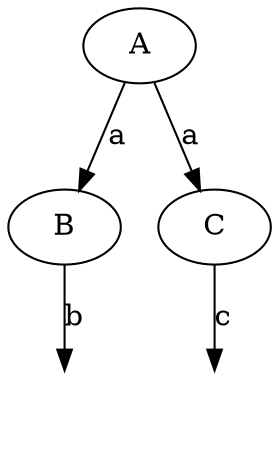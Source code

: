 digraph {
	A -> B [label=a color=black dir=forward fontcolor=black penwidth=1.0]
	A -> C [label=a color=black dir=forward fontcolor=black penwidth=1.0]
	B -> _B [label=b color=black dir=forward fontcolor=black penwidth=1.0]
	_B [style=invis]
	C -> _C [label=c color=black dir=forward fontcolor=black penwidth=1.0]
	_C [style=invis]
}
